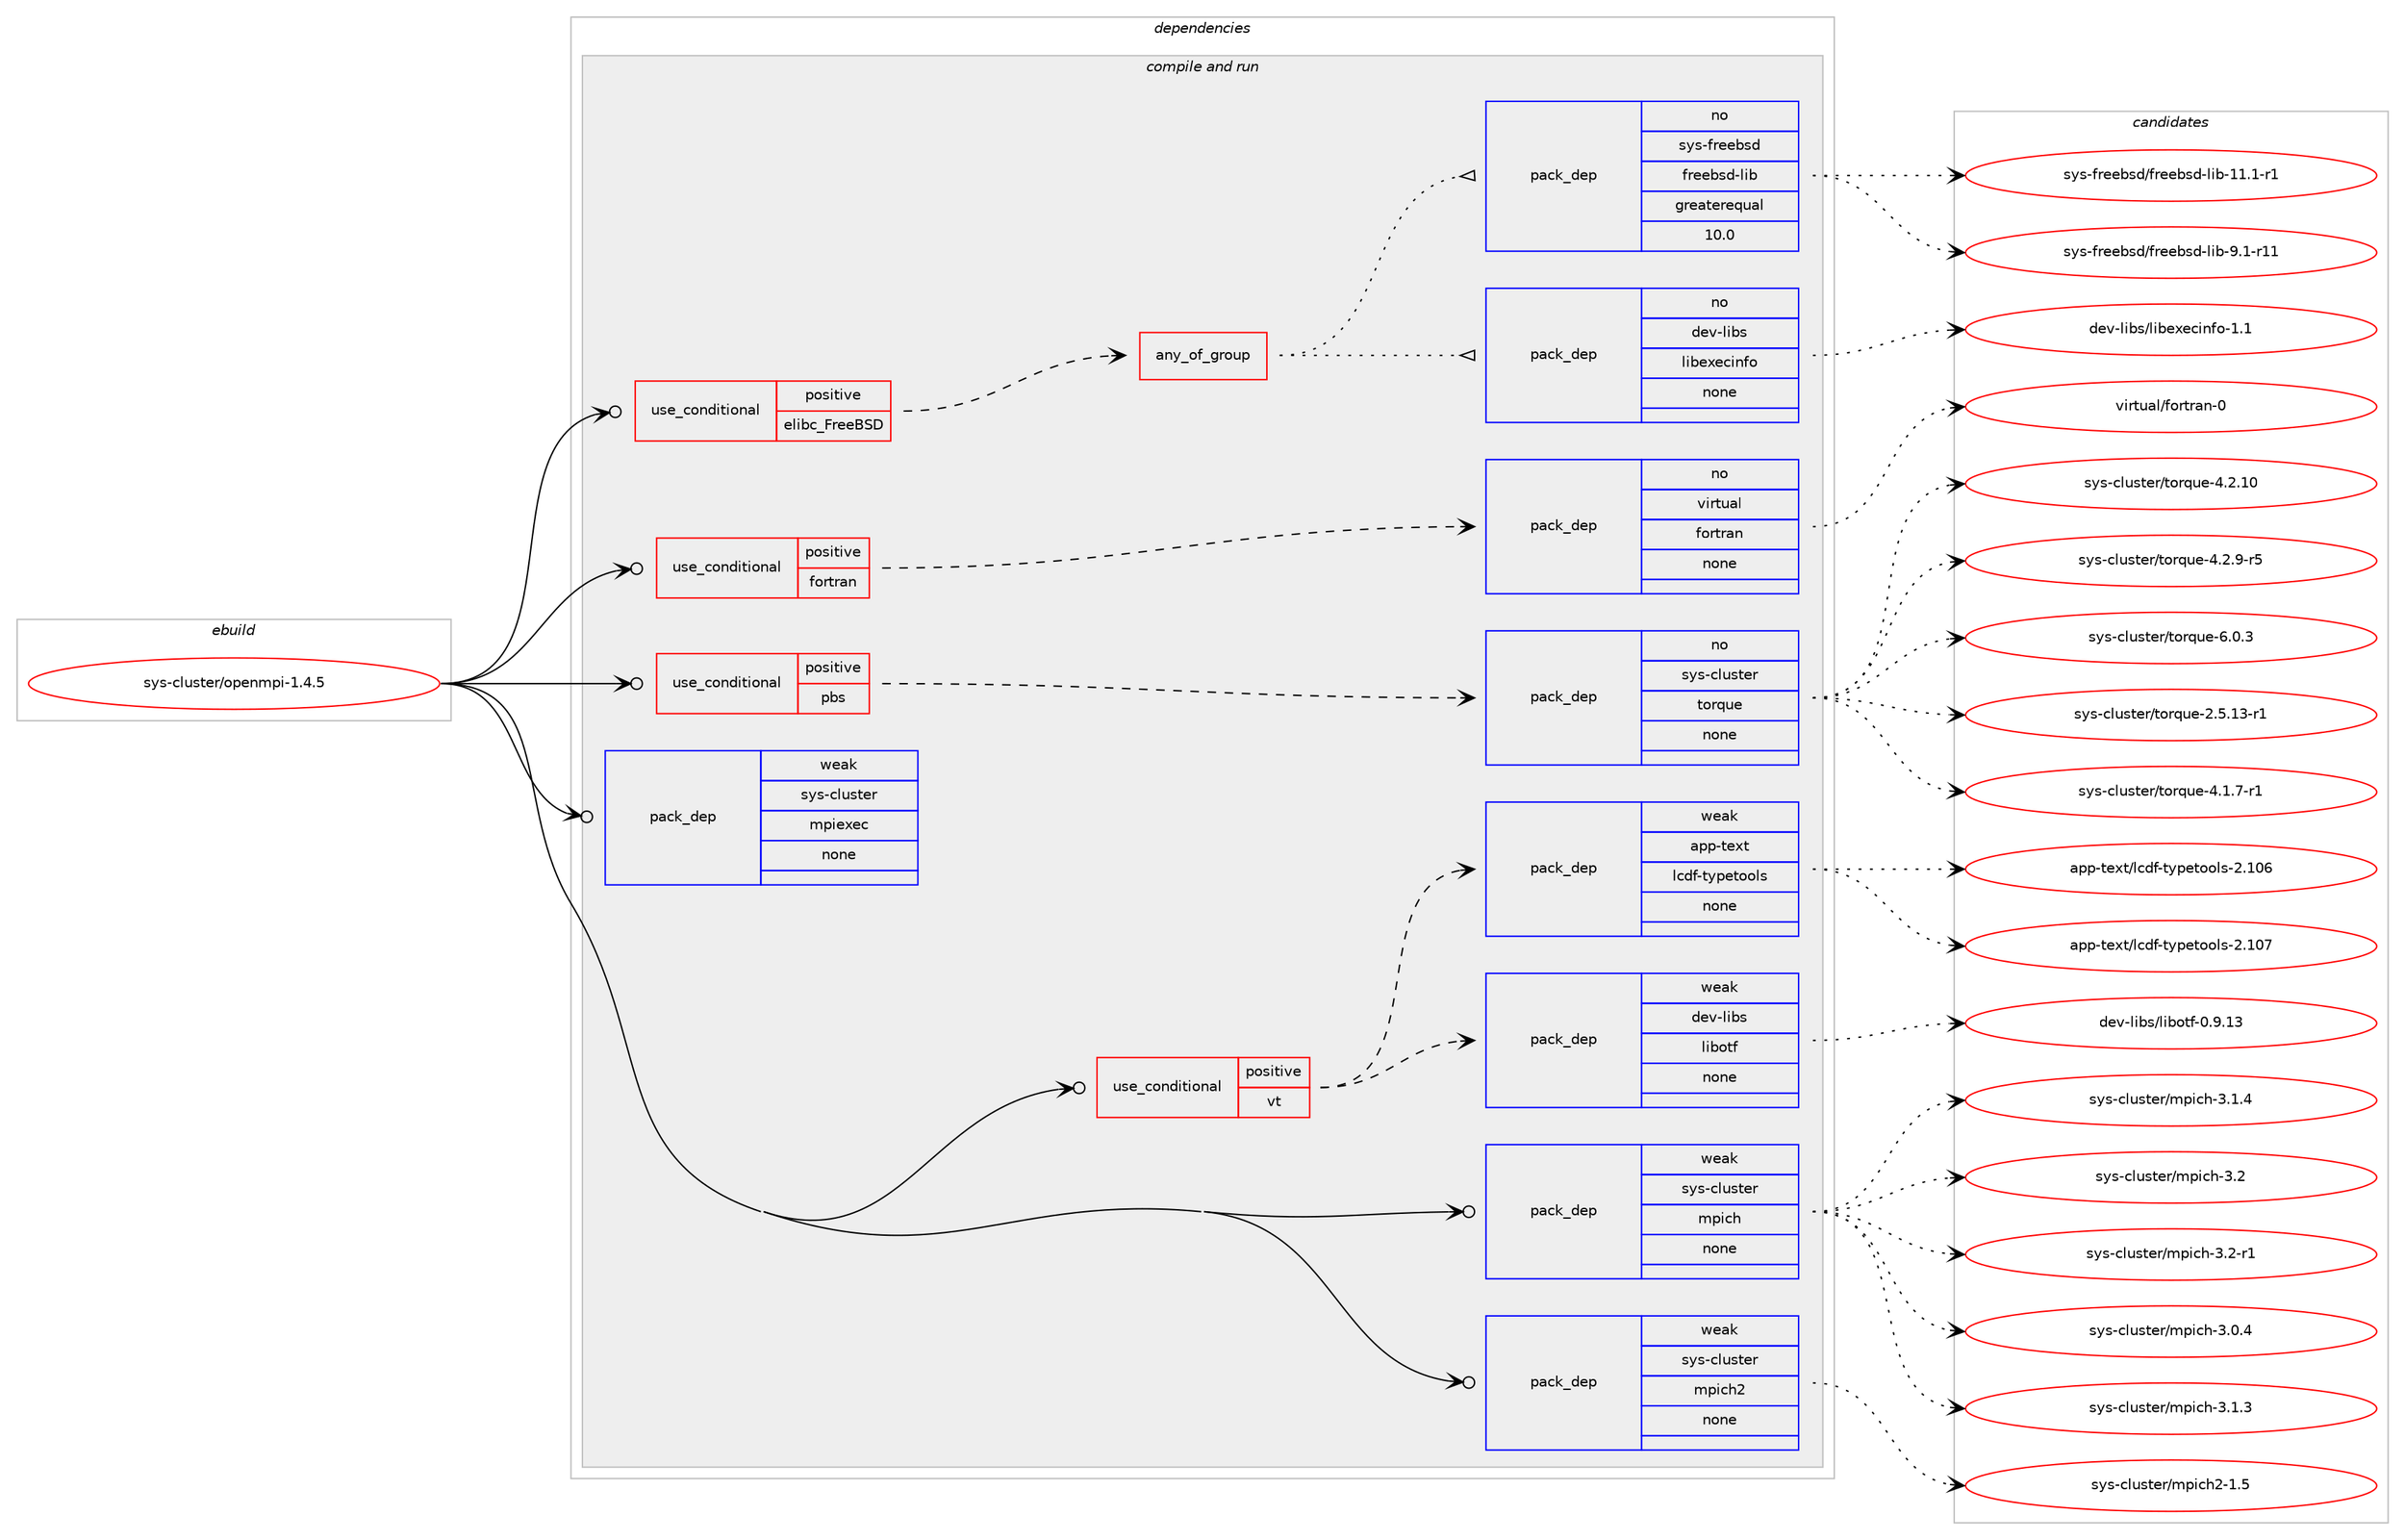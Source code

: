 digraph prolog {

# *************
# Graph options
# *************

newrank=true;
concentrate=true;
compound=true;
graph [rankdir=LR,fontname=Helvetica,fontsize=10,ranksep=1.5];#, ranksep=2.5, nodesep=0.2];
edge  [arrowhead=vee];
node  [fontname=Helvetica,fontsize=10];

# **********
# The ebuild
# **********

subgraph cluster_leftcol {
color=gray;
rank=same;
label=<<i>ebuild</i>>;
id [label="sys-cluster/openmpi-1.4.5", color=red, width=4, href="../sys-cluster/openmpi-1.4.5.svg"];
}

# ****************
# The dependencies
# ****************

subgraph cluster_midcol {
color=gray;
label=<<i>dependencies</i>>;
subgraph cluster_compile {
fillcolor="#eeeeee";
style=filled;
label=<<i>compile</i>>;
}
subgraph cluster_compileandrun {
fillcolor="#eeeeee";
style=filled;
label=<<i>compile and run</i>>;
subgraph cond985 {
dependency7570 [label=<<TABLE BORDER="0" CELLBORDER="1" CELLSPACING="0" CELLPADDING="4"><TR><TD ROWSPAN="3" CELLPADDING="10">use_conditional</TD></TR><TR><TD>positive</TD></TR><TR><TD>elibc_FreeBSD</TD></TR></TABLE>>, shape=none, color=red];
subgraph any67 {
dependency7571 [label=<<TABLE BORDER="0" CELLBORDER="1" CELLSPACING="0" CELLPADDING="4"><TR><TD CELLPADDING="10">any_of_group</TD></TR></TABLE>>, shape=none, color=red];subgraph pack6513 {
dependency7572 [label=<<TABLE BORDER="0" CELLBORDER="1" CELLSPACING="0" CELLPADDING="4" WIDTH="220"><TR><TD ROWSPAN="6" CELLPADDING="30">pack_dep</TD></TR><TR><TD WIDTH="110">no</TD></TR><TR><TD>dev-libs</TD></TR><TR><TD>libexecinfo</TD></TR><TR><TD>none</TD></TR><TR><TD></TD></TR></TABLE>>, shape=none, color=blue];
}
dependency7571:e -> dependency7572:w [weight=20,style="dotted",arrowhead="oinv"];
subgraph pack6514 {
dependency7573 [label=<<TABLE BORDER="0" CELLBORDER="1" CELLSPACING="0" CELLPADDING="4" WIDTH="220"><TR><TD ROWSPAN="6" CELLPADDING="30">pack_dep</TD></TR><TR><TD WIDTH="110">no</TD></TR><TR><TD>sys-freebsd</TD></TR><TR><TD>freebsd-lib</TD></TR><TR><TD>greaterequal</TD></TR><TR><TD>10.0</TD></TR></TABLE>>, shape=none, color=blue];
}
dependency7571:e -> dependency7573:w [weight=20,style="dotted",arrowhead="oinv"];
}
dependency7570:e -> dependency7571:w [weight=20,style="dashed",arrowhead="vee"];
}
id:e -> dependency7570:w [weight=20,style="solid",arrowhead="odotvee"];
subgraph cond986 {
dependency7574 [label=<<TABLE BORDER="0" CELLBORDER="1" CELLSPACING="0" CELLPADDING="4"><TR><TD ROWSPAN="3" CELLPADDING="10">use_conditional</TD></TR><TR><TD>positive</TD></TR><TR><TD>fortran</TD></TR></TABLE>>, shape=none, color=red];
subgraph pack6515 {
dependency7575 [label=<<TABLE BORDER="0" CELLBORDER="1" CELLSPACING="0" CELLPADDING="4" WIDTH="220"><TR><TD ROWSPAN="6" CELLPADDING="30">pack_dep</TD></TR><TR><TD WIDTH="110">no</TD></TR><TR><TD>virtual</TD></TR><TR><TD>fortran</TD></TR><TR><TD>none</TD></TR><TR><TD></TD></TR></TABLE>>, shape=none, color=blue];
}
dependency7574:e -> dependency7575:w [weight=20,style="dashed",arrowhead="vee"];
}
id:e -> dependency7574:w [weight=20,style="solid",arrowhead="odotvee"];
subgraph cond987 {
dependency7576 [label=<<TABLE BORDER="0" CELLBORDER="1" CELLSPACING="0" CELLPADDING="4"><TR><TD ROWSPAN="3" CELLPADDING="10">use_conditional</TD></TR><TR><TD>positive</TD></TR><TR><TD>pbs</TD></TR></TABLE>>, shape=none, color=red];
subgraph pack6516 {
dependency7577 [label=<<TABLE BORDER="0" CELLBORDER="1" CELLSPACING="0" CELLPADDING="4" WIDTH="220"><TR><TD ROWSPAN="6" CELLPADDING="30">pack_dep</TD></TR><TR><TD WIDTH="110">no</TD></TR><TR><TD>sys-cluster</TD></TR><TR><TD>torque</TD></TR><TR><TD>none</TD></TR><TR><TD></TD></TR></TABLE>>, shape=none, color=blue];
}
dependency7576:e -> dependency7577:w [weight=20,style="dashed",arrowhead="vee"];
}
id:e -> dependency7576:w [weight=20,style="solid",arrowhead="odotvee"];
subgraph cond988 {
dependency7578 [label=<<TABLE BORDER="0" CELLBORDER="1" CELLSPACING="0" CELLPADDING="4"><TR><TD ROWSPAN="3" CELLPADDING="10">use_conditional</TD></TR><TR><TD>positive</TD></TR><TR><TD>vt</TD></TR></TABLE>>, shape=none, color=red];
subgraph pack6517 {
dependency7579 [label=<<TABLE BORDER="0" CELLBORDER="1" CELLSPACING="0" CELLPADDING="4" WIDTH="220"><TR><TD ROWSPAN="6" CELLPADDING="30">pack_dep</TD></TR><TR><TD WIDTH="110">weak</TD></TR><TR><TD>dev-libs</TD></TR><TR><TD>libotf</TD></TR><TR><TD>none</TD></TR><TR><TD></TD></TR></TABLE>>, shape=none, color=blue];
}
dependency7578:e -> dependency7579:w [weight=20,style="dashed",arrowhead="vee"];
subgraph pack6518 {
dependency7580 [label=<<TABLE BORDER="0" CELLBORDER="1" CELLSPACING="0" CELLPADDING="4" WIDTH="220"><TR><TD ROWSPAN="6" CELLPADDING="30">pack_dep</TD></TR><TR><TD WIDTH="110">weak</TD></TR><TR><TD>app-text</TD></TR><TR><TD>lcdf-typetools</TD></TR><TR><TD>none</TD></TR><TR><TD></TD></TR></TABLE>>, shape=none, color=blue];
}
dependency7578:e -> dependency7580:w [weight=20,style="dashed",arrowhead="vee"];
}
id:e -> dependency7578:w [weight=20,style="solid",arrowhead="odotvee"];
subgraph pack6519 {
dependency7581 [label=<<TABLE BORDER="0" CELLBORDER="1" CELLSPACING="0" CELLPADDING="4" WIDTH="220"><TR><TD ROWSPAN="6" CELLPADDING="30">pack_dep</TD></TR><TR><TD WIDTH="110">weak</TD></TR><TR><TD>sys-cluster</TD></TR><TR><TD>mpich</TD></TR><TR><TD>none</TD></TR><TR><TD></TD></TR></TABLE>>, shape=none, color=blue];
}
id:e -> dependency7581:w [weight=20,style="solid",arrowhead="odotvee"];
subgraph pack6520 {
dependency7582 [label=<<TABLE BORDER="0" CELLBORDER="1" CELLSPACING="0" CELLPADDING="4" WIDTH="220"><TR><TD ROWSPAN="6" CELLPADDING="30">pack_dep</TD></TR><TR><TD WIDTH="110">weak</TD></TR><TR><TD>sys-cluster</TD></TR><TR><TD>mpich2</TD></TR><TR><TD>none</TD></TR><TR><TD></TD></TR></TABLE>>, shape=none, color=blue];
}
id:e -> dependency7582:w [weight=20,style="solid",arrowhead="odotvee"];
subgraph pack6521 {
dependency7583 [label=<<TABLE BORDER="0" CELLBORDER="1" CELLSPACING="0" CELLPADDING="4" WIDTH="220"><TR><TD ROWSPAN="6" CELLPADDING="30">pack_dep</TD></TR><TR><TD WIDTH="110">weak</TD></TR><TR><TD>sys-cluster</TD></TR><TR><TD>mpiexec</TD></TR><TR><TD>none</TD></TR><TR><TD></TD></TR></TABLE>>, shape=none, color=blue];
}
id:e -> dependency7583:w [weight=20,style="solid",arrowhead="odotvee"];
}
subgraph cluster_run {
fillcolor="#eeeeee";
style=filled;
label=<<i>run</i>>;
}
}

# **************
# The candidates
# **************

subgraph cluster_choices {
rank=same;
color=gray;
label=<<i>candidates</i>>;

subgraph choice6513 {
color=black;
nodesep=1;
choice100101118451081059811547108105981011201019910511010211145494649 [label="dev-libs/libexecinfo-1.1", color=red, width=4,href="../dev-libs/libexecinfo-1.1.svg"];
dependency7572:e -> choice100101118451081059811547108105981011201019910511010211145494649:w [style=dotted,weight="100"];
}
subgraph choice6514 {
color=black;
nodesep=1;
choice11512111545102114101101981151004710211410110198115100451081059845494946494511449 [label="sys-freebsd/freebsd-lib-11.1-r1", color=red, width=4,href="../sys-freebsd/freebsd-lib-11.1-r1.svg"];
choice11512111545102114101101981151004710211410110198115100451081059845574649451144949 [label="sys-freebsd/freebsd-lib-9.1-r11", color=red, width=4,href="../sys-freebsd/freebsd-lib-9.1-r11.svg"];
dependency7573:e -> choice11512111545102114101101981151004710211410110198115100451081059845494946494511449:w [style=dotted,weight="100"];
dependency7573:e -> choice11512111545102114101101981151004710211410110198115100451081059845574649451144949:w [style=dotted,weight="100"];
}
subgraph choice6515 {
color=black;
nodesep=1;
choice1181051141161179710847102111114116114971104548 [label="virtual/fortran-0", color=red, width=4,href="../virtual/fortran-0.svg"];
dependency7575:e -> choice1181051141161179710847102111114116114971104548:w [style=dotted,weight="100"];
}
subgraph choice6516 {
color=black;
nodesep=1;
choice115121115459910811711511610111447116111114113117101455046534649514511449 [label="sys-cluster/torque-2.5.13-r1", color=red, width=4,href="../sys-cluster/torque-2.5.13-r1.svg"];
choice1151211154599108117115116101114471161111141131171014552464946554511449 [label="sys-cluster/torque-4.1.7-r1", color=red, width=4,href="../sys-cluster/torque-4.1.7-r1.svg"];
choice11512111545991081171151161011144711611111411311710145524650464948 [label="sys-cluster/torque-4.2.10", color=red, width=4,href="../sys-cluster/torque-4.2.10.svg"];
choice1151211154599108117115116101114471161111141131171014552465046574511453 [label="sys-cluster/torque-4.2.9-r5", color=red, width=4,href="../sys-cluster/torque-4.2.9-r5.svg"];
choice115121115459910811711511610111447116111114113117101455446484651 [label="sys-cluster/torque-6.0.3", color=red, width=4,href="../sys-cluster/torque-6.0.3.svg"];
dependency7577:e -> choice115121115459910811711511610111447116111114113117101455046534649514511449:w [style=dotted,weight="100"];
dependency7577:e -> choice1151211154599108117115116101114471161111141131171014552464946554511449:w [style=dotted,weight="100"];
dependency7577:e -> choice11512111545991081171151161011144711611111411311710145524650464948:w [style=dotted,weight="100"];
dependency7577:e -> choice1151211154599108117115116101114471161111141131171014552465046574511453:w [style=dotted,weight="100"];
dependency7577:e -> choice115121115459910811711511610111447116111114113117101455446484651:w [style=dotted,weight="100"];
}
subgraph choice6517 {
color=black;
nodesep=1;
choice1001011184510810598115471081059811111610245484657464951 [label="dev-libs/libotf-0.9.13", color=red, width=4,href="../dev-libs/libotf-0.9.13.svg"];
dependency7579:e -> choice1001011184510810598115471081059811111610245484657464951:w [style=dotted,weight="100"];
}
subgraph choice6518 {
color=black;
nodesep=1;
choice9711211245116101120116471089910010245116121112101116111111108115455046494854 [label="app-text/lcdf-typetools-2.106", color=red, width=4,href="../app-text/lcdf-typetools-2.106.svg"];
choice9711211245116101120116471089910010245116121112101116111111108115455046494855 [label="app-text/lcdf-typetools-2.107", color=red, width=4,href="../app-text/lcdf-typetools-2.107.svg"];
dependency7580:e -> choice9711211245116101120116471089910010245116121112101116111111108115455046494854:w [style=dotted,weight="100"];
dependency7580:e -> choice9711211245116101120116471089910010245116121112101116111111108115455046494855:w [style=dotted,weight="100"];
}
subgraph choice6519 {
color=black;
nodesep=1;
choice11512111545991081171151161011144710911210599104455146484652 [label="sys-cluster/mpich-3.0.4", color=red, width=4,href="../sys-cluster/mpich-3.0.4.svg"];
choice11512111545991081171151161011144710911210599104455146494651 [label="sys-cluster/mpich-3.1.3", color=red, width=4,href="../sys-cluster/mpich-3.1.3.svg"];
choice11512111545991081171151161011144710911210599104455146494652 [label="sys-cluster/mpich-3.1.4", color=red, width=4,href="../sys-cluster/mpich-3.1.4.svg"];
choice1151211154599108117115116101114471091121059910445514650 [label="sys-cluster/mpich-3.2", color=red, width=4,href="../sys-cluster/mpich-3.2.svg"];
choice11512111545991081171151161011144710911210599104455146504511449 [label="sys-cluster/mpich-3.2-r1", color=red, width=4,href="../sys-cluster/mpich-3.2-r1.svg"];
dependency7581:e -> choice11512111545991081171151161011144710911210599104455146484652:w [style=dotted,weight="100"];
dependency7581:e -> choice11512111545991081171151161011144710911210599104455146494651:w [style=dotted,weight="100"];
dependency7581:e -> choice11512111545991081171151161011144710911210599104455146494652:w [style=dotted,weight="100"];
dependency7581:e -> choice1151211154599108117115116101114471091121059910445514650:w [style=dotted,weight="100"];
dependency7581:e -> choice11512111545991081171151161011144710911210599104455146504511449:w [style=dotted,weight="100"];
}
subgraph choice6520 {
color=black;
nodesep=1;
choice115121115459910811711511610111447109112105991045045494653 [label="sys-cluster/mpich2-1.5", color=red, width=4,href="../sys-cluster/mpich2-1.5.svg"];
dependency7582:e -> choice115121115459910811711511610111447109112105991045045494653:w [style=dotted,weight="100"];
}
subgraph choice6521 {
color=black;
nodesep=1;
}
}

}
